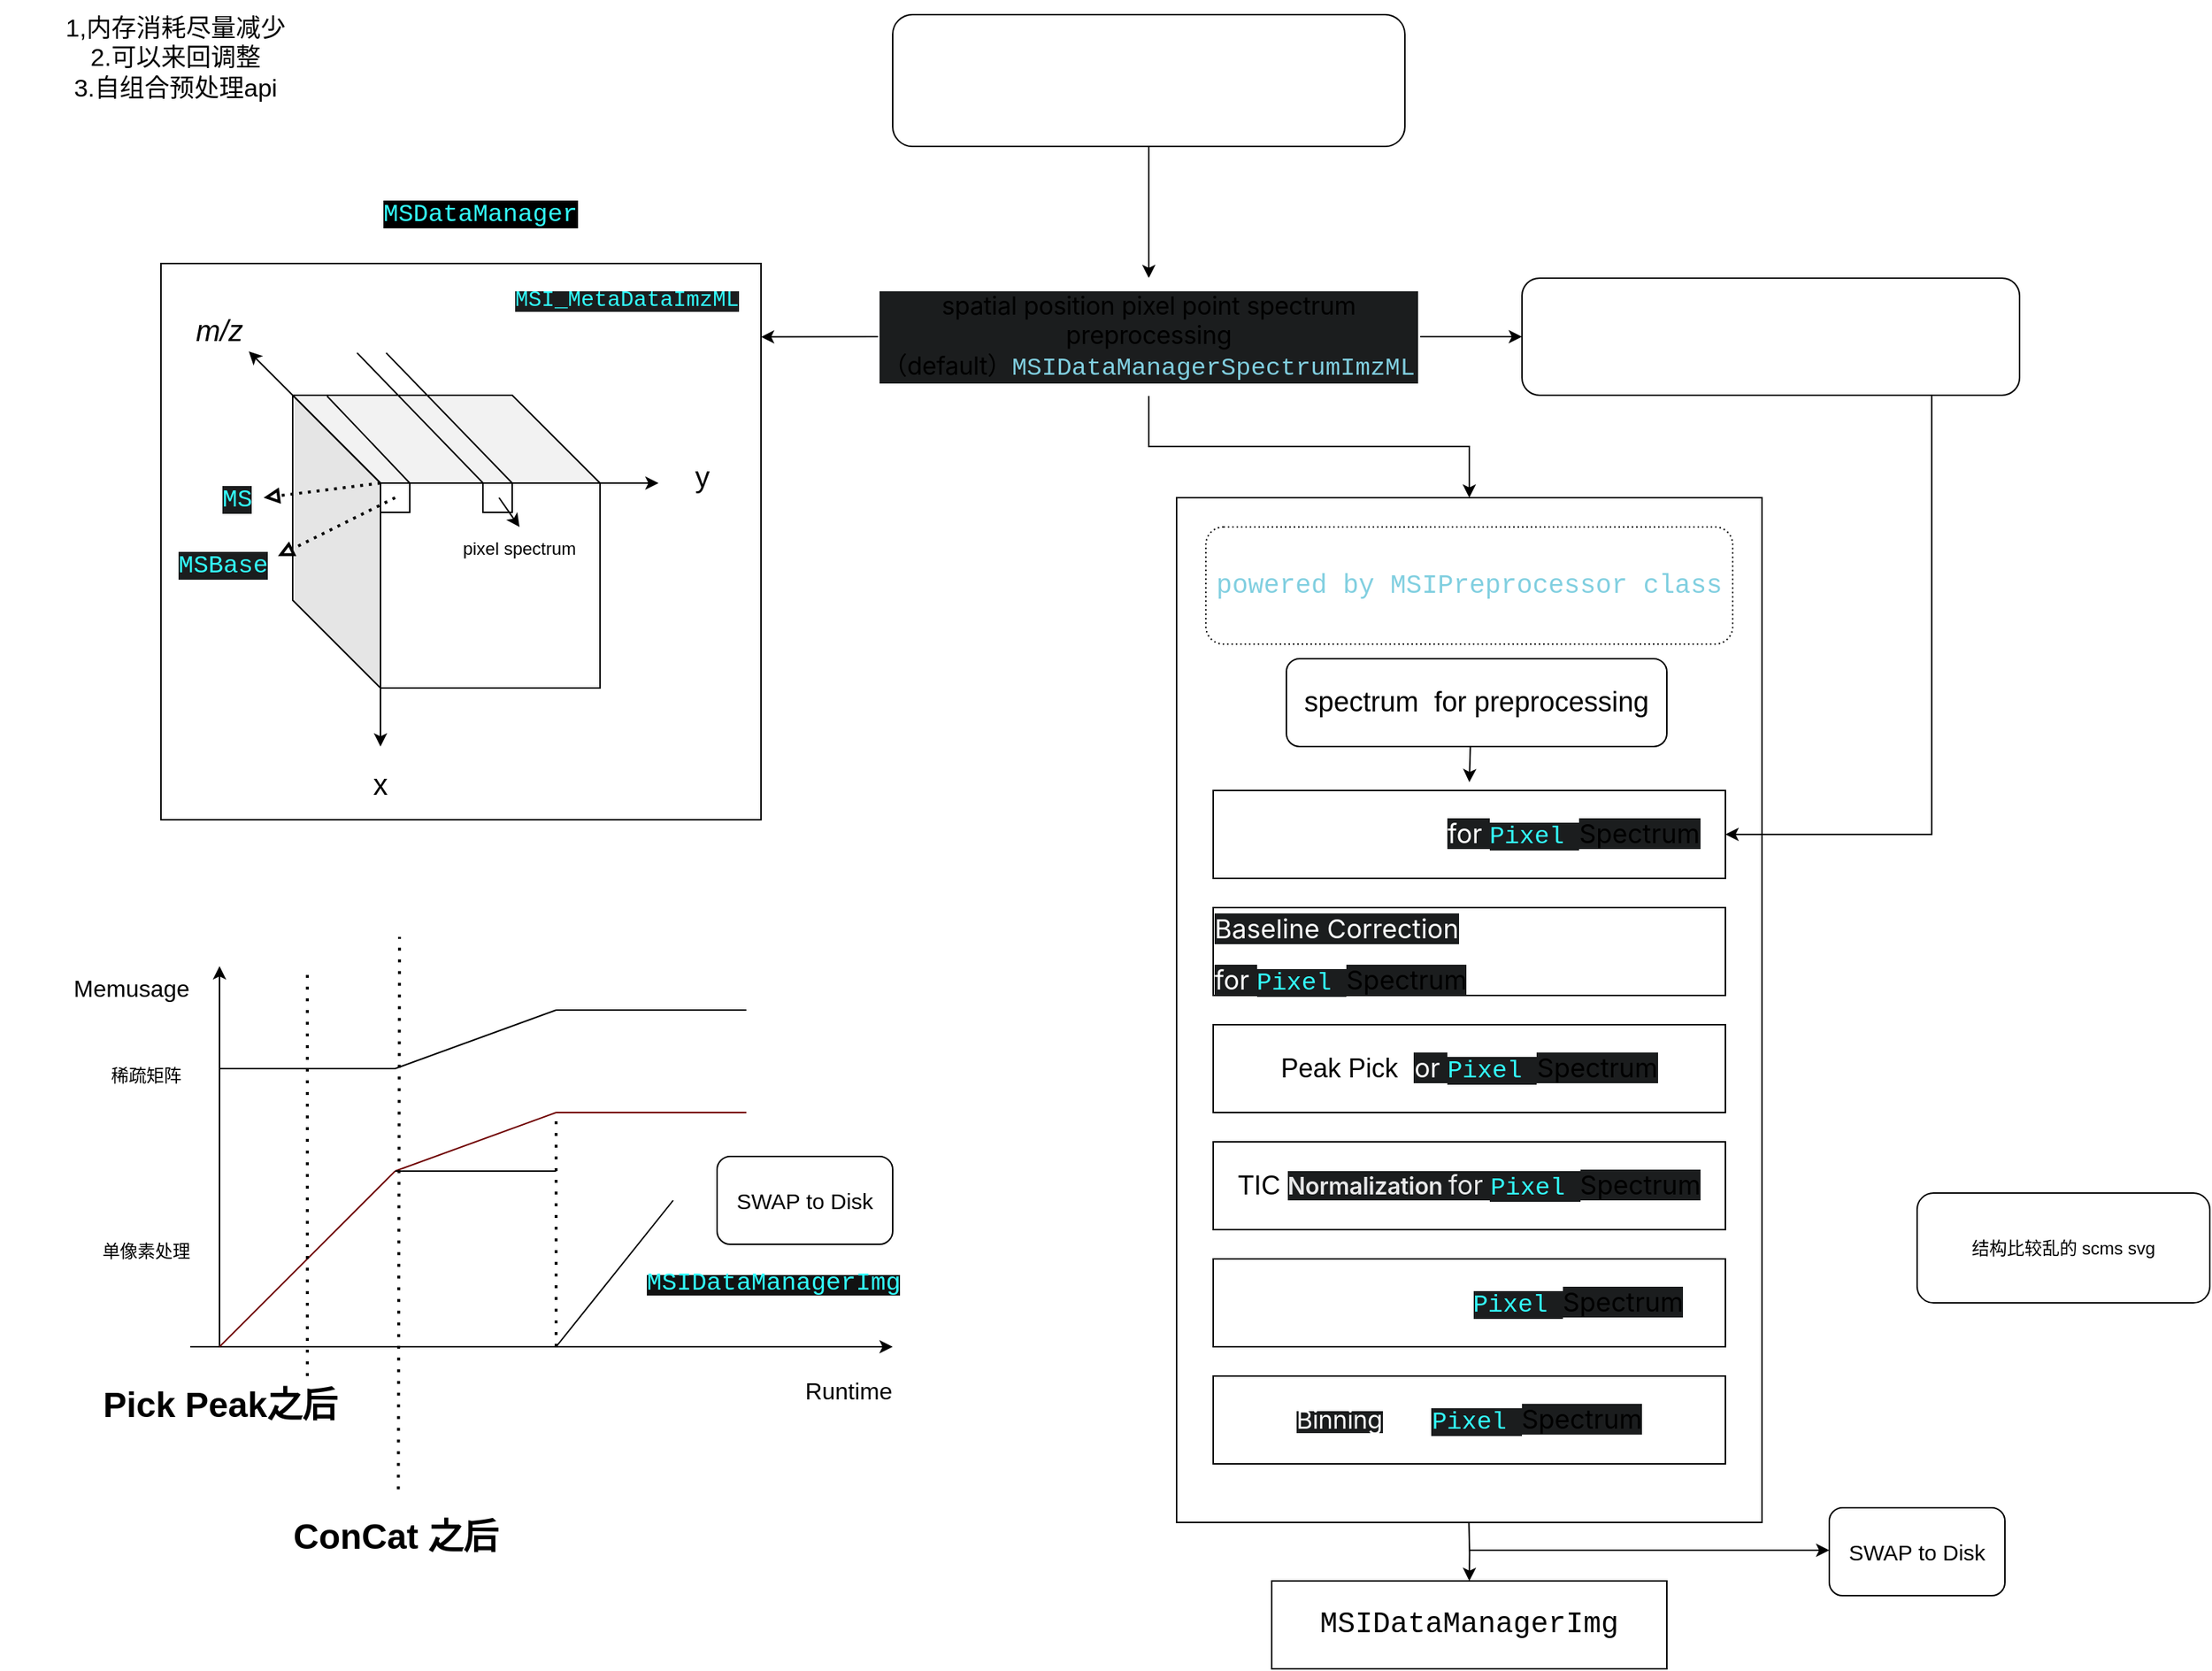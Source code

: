 <mxfile version="28.2.8">
  <diagram name="第 1 页" id="sHIrvJQtrSsZzQWtLTj0">
    <mxGraphModel dx="3879" dy="2420" grid="1" gridSize="10" guides="1" tooltips="1" connect="1" arrows="1" fold="1" page="1" pageScale="1" pageWidth="827" pageHeight="1169" math="0" shadow="0">
      <root>
        <mxCell id="0" />
        <mxCell id="1" parent="0" />
        <mxCell id="HIDx_R4YOLAw4UCby0sK-55" value="" style="rounded=0;whiteSpace=wrap;html=1;" parent="1" vertex="1">
          <mxGeometry x="-1490" y="-960" width="410" height="380" as="geometry" />
        </mxCell>
        <mxCell id="HIDx_R4YOLAw4UCby0sK-22" value="" style="rounded=0;whiteSpace=wrap;html=1;" parent="1" vertex="1">
          <mxGeometry x="-796" y="-800" width="400" height="700" as="geometry" />
        </mxCell>
        <mxCell id="HIDx_R4YOLAw4UCby0sK-14" style="edgeStyle=orthogonalEdgeStyle;rounded=0;orthogonalLoop=1;jettySize=auto;html=1;entryX=0.5;entryY=0;entryDx=0;entryDy=0;exitX=0.5;exitY=1;exitDx=0;exitDy=0;" parent="1" source="eExAzTgGcfr9S0N1mQj2-2" edge="1">
          <mxGeometry relative="1" as="geometry">
            <mxPoint x="-720" y="-1000" as="sourcePoint" />
            <mxPoint x="-815" y="-950" as="targetPoint" />
          </mxGeometry>
        </mxCell>
        <mxCell id="eExAzTgGcfr9S0N1mQj2-2" value="&lt;font style=&quot;&quot;&gt;&lt;span style=&quot;color: light-dark(rgb(255, 255, 255), rgb(255, 255, 255)); font-size: 21px;&quot;&gt;pyimzML load data as&lt;font&gt;&amp;nbsp;&lt;/font&gt;&lt;/span&gt;&lt;span style=&quot;font-family: SFMono-Regular, Menlo, Monaco, Consolas, &amp;quot;Liberation Mono&amp;quot;, &amp;quot;Courier New&amp;quot;, Courier, monospace; text-align: start; background-color: transparent;&quot;&gt;&lt;font style=&quot;font-size: 18px; color: light-dark(rgb(255, 255, 255), rgb(255, 255, 255));&quot;&gt;Parser&lt;/font&gt;&lt;/span&gt;&lt;/font&gt;" style="rounded=1;whiteSpace=wrap;html=1;" parent="1" vertex="1">
          <mxGeometry x="-990" y="-1130" width="350" height="90" as="geometry" />
        </mxCell>
        <mxCell id="HIDx_R4YOLAw4UCby0sK-37" style="edgeStyle=orthogonalEdgeStyle;rounded=0;orthogonalLoop=1;jettySize=auto;html=1;exitX=0.5;exitY=1;exitDx=0;exitDy=0;entryX=0.5;entryY=0;entryDx=0;entryDy=0;" parent="1" source="PtB1DnkLLqIJXw9j-3oQ-1" target="HIDx_R4YOLAw4UCby0sK-22" edge="1">
          <mxGeometry relative="1" as="geometry" />
        </mxCell>
        <mxCell id="HIDx_R4YOLAw4UCby0sK-40" style="edgeStyle=none;rounded=0;orthogonalLoop=1;jettySize=auto;html=1;exitX=1;exitY=0.5;exitDx=0;exitDy=0;entryX=0;entryY=0.5;entryDx=0;entryDy=0;" parent="1" source="PtB1DnkLLqIJXw9j-3oQ-1" target="PtB1DnkLLqIJXw9j-3oQ-2" edge="1">
          <mxGeometry relative="1" as="geometry" />
        </mxCell>
        <mxCell id="PtB1DnkLLqIJXw9j-3oQ-1" value="&lt;span style=&quot;&quot;&gt;&lt;span style=&quot;font-family: -apple-system, &amp;quot;system-ui&amp;quot;, &amp;quot;Segoe UI&amp;quot;, &amp;quot;PingFang SC&amp;quot;, Roboto, Ubuntu, &amp;quot;Helvetica Neue&amp;quot;, Helvetica, Arial, &amp;quot;Hiragino Sans GB&amp;quot;, &amp;quot;Microsoft YaHei UI&amp;quot;, &amp;quot;Microsoft YaHei&amp;quot;, &amp;quot;Source Han Sans CN&amp;quot;, sans-serif; letter-spacing: -0.16px; text-align: start;&quot;&gt;&lt;font style=&quot;font-size: 17px;&quot;&gt;spatial position pixel point spectrum preprocessing&lt;/font&gt;&lt;/span&gt;&lt;/span&gt;&lt;div&gt;&lt;font style=&quot;font-size: 17px;&quot;&gt;&lt;span style=&quot;&quot;&gt;&lt;span style=&quot;font-family: -apple-system, &amp;quot;system-ui&amp;quot;, &amp;quot;Segoe UI&amp;quot;, &amp;quot;PingFang SC&amp;quot;, Roboto, Ubuntu, &amp;quot;Helvetica Neue&amp;quot;, Helvetica, Arial, &amp;quot;Hiragino Sans GB&amp;quot;, &amp;quot;Microsoft YaHei UI&amp;quot;, &amp;quot;Microsoft YaHei&amp;quot;, &amp;quot;Source Han Sans CN&amp;quot;, sans-serif; letter-spacing: -0.16px; text-align: start;&quot;&gt;（default）&lt;/span&gt;&lt;/span&gt;&lt;span style=&quot;font-family: &amp;quot;JetBrains Mono&amp;quot;, Menlo, Monaco, &amp;quot;Courier New&amp;quot;, monospace; white-space: pre; background-color: light-dark(rgb(27, 29, 30), rgb(0, 0, 0));&quot;&gt;&lt;font style=&quot;color: light-dark(rgb(129, 207, 224), rgb(51, 255, 255));&quot;&gt;MSIDataManagerSpectrumImzML&lt;/font&gt;&lt;/span&gt;&lt;/font&gt;&lt;/div&gt;" style="rounded=1;whiteSpace=wrap;html=1;strokeColor=light-dark(#FFFFFF,#FFFFFF);labelBackgroundColor=light-dark(#1B1D1E,#000000);fontColor=light-dark(#000000,#FFFFFF);" parent="1" vertex="1">
          <mxGeometry x="-1000" y="-950" width="370" height="80" as="geometry" />
        </mxCell>
        <mxCell id="HIDx_R4YOLAw4UCby0sK-39" style="edgeStyle=orthogonalEdgeStyle;rounded=0;orthogonalLoop=1;jettySize=auto;html=1;exitX=0.5;exitY=1;exitDx=0;exitDy=0;entryX=1;entryY=0.5;entryDx=0;entryDy=0;" parent="1" source="PtB1DnkLLqIJXw9j-3oQ-2" target="HIDx_R4YOLAw4UCby0sK-26" edge="1">
          <mxGeometry relative="1" as="geometry">
            <mxPoint x="-280" y="-730.0" as="targetPoint" />
            <Array as="points">
              <mxPoint x="-280" y="-870" />
              <mxPoint x="-280" y="-570" />
            </Array>
          </mxGeometry>
        </mxCell>
        <mxCell id="PtB1DnkLLqIJXw9j-3oQ-2" value="&lt;span style=&quot;font-family: -apple-system, &amp;quot;system-ui&amp;quot;, &amp;quot;Segoe UI&amp;quot;, &amp;quot;PingFang SC&amp;quot;, Roboto, Ubuntu, &amp;quot;Helvetica Neue&amp;quot;, Helvetica, Arial, &amp;quot;Hiragino Sans GB&amp;quot;, &amp;quot;Microsoft YaHei UI&amp;quot;, &amp;quot;Microsoft YaHei&amp;quot;, &amp;quot;Source Han Sans CN&amp;quot;, sans-serif; letter-spacing: -0.16px; text-align: start;&quot;&gt;&lt;font style=&quot;font-size: 18px;&quot;&gt;user self-combination preprocessing API&lt;/font&gt;&lt;/span&gt;" style="rounded=1;whiteSpace=wrap;html=1;labelBackgroundColor=default;fontColor=light-dark(#FFFFFF,#FFFFFF);" parent="1" vertex="1">
          <mxGeometry x="-560" y="-950" width="340" height="80" as="geometry" />
        </mxCell>
        <mxCell id="PtB1DnkLLqIJXw9j-3oQ-3" value="&lt;div style=&quot;font-family: &amp;quot;JetBrains Mono&amp;quot;, Menlo, Monaco, &amp;quot;Courier New&amp;quot;, monospace; line-height: 22px; white-space: pre;&quot;&gt;&lt;font style=&quot;font-size: 18px; color: light-dark(rgb(129, 207, 224), rgb(255, 255, 255));&quot;&gt;powered by &lt;/font&gt;&lt;font style=&quot;font-size: 18px; color: light-dark(rgb(129, 207, 224), rgb(51, 255, 255));&quot;&gt;MSIPreprocessor&lt;/font&gt;&lt;font style=&quot;font-size: 18px; color: light-dark(rgb(129, 207, 224), rgb(255, 255, 255));&quot;&gt; class&lt;/font&gt;&lt;/div&gt;" style="rounded=1;whiteSpace=wrap;html=1;fillColor=none;dashed=1;dashPattern=1 2;" parent="1" vertex="1">
          <mxGeometry x="-776" y="-780" width="360" height="80" as="geometry" />
        </mxCell>
        <mxCell id="HIDx_R4YOLAw4UCby0sK-19" style="edgeStyle=orthogonalEdgeStyle;rounded=0;orthogonalLoop=1;jettySize=auto;html=1;exitX=0.482;exitY=1.011;exitDx=0;exitDy=0;entryX=0.5;entryY=0;entryDx=0;entryDy=0;exitPerimeter=0;" parent="1" edge="1">
          <mxGeometry relative="1" as="geometry">
            <mxPoint x="-596" y="-605.66" as="targetPoint" />
            <mxPoint x="-595.68" y="-660.0" as="sourcePoint" />
          </mxGeometry>
        </mxCell>
        <mxCell id="HIDx_R4YOLAw4UCby0sK-15" value="&lt;font style=&quot;font-size: 19px;&quot;&gt;spectrum&amp;nbsp; for preprocessing&lt;/font&gt;" style="rounded=1;whiteSpace=wrap;html=1;" parent="1" vertex="1">
          <mxGeometry x="-721" y="-690" width="260" height="60" as="geometry" />
        </mxCell>
        <mxCell id="HIDx_R4YOLAw4UCby0sK-25" value="&lt;font style=&quot;font-size: 18px;&quot;&gt;Peak Pick&amp;nbsp;&lt;/font&gt;&lt;span style=&quot;font-family: -apple-system, &amp;quot;system-ui&amp;quot;, &amp;quot;Segoe UI&amp;quot;, &amp;quot;Noto Sans&amp;quot;, Helvetica, Arial, sans-serif, &amp;quot;Apple Color Emoji&amp;quot;, &amp;quot;Segoe UI Emoji&amp;quot;; font-size: 18px; text-align: start;&quot;&gt;&lt;font style=&quot;&quot;&gt;&lt;font style=&quot;color: light-dark(rgb(255, 255, 255), rgb(255, 255, 255));&quot;&gt;f&lt;/font&gt;&lt;span style=&quot;background-color: light-dark(rgb(27, 29, 30), rgb(0, 0, 0));&quot;&gt;&lt;font style=&quot;color: light-dark(rgb(255, 255, 255), rgb(255, 255, 255));&quot;&gt;or&amp;nbsp;&lt;/font&gt;&lt;/span&gt;&lt;/font&gt;&lt;/span&gt;&lt;span style=&quot;font-family: &amp;quot;JetBrains Mono&amp;quot;, Menlo, Monaco, &amp;quot;Courier New&amp;quot;, monospace; font-size: 17px; white-space: pre; background-color: light-dark(rgb(27, 29, 30), rgb(0, 0, 0)); color: rgb(51, 255, 255);&quot;&gt;&lt;font style=&quot;color: light-dark(rgb(51, 255, 255), rgb(51, 255, 255));&quot;&gt;Pixel&lt;/font&gt;&lt;/span&gt;&lt;span style=&quot;color: rgb(51, 255, 255); font-family: &amp;quot;JetBrains Mono&amp;quot;, Menlo, Monaco, &amp;quot;Courier New&amp;quot;, monospace; font-size: 17px; white-space: pre; background-color: light-dark(rgb(27, 29, 30), rgb(0, 0, 0));&quot;&gt; &lt;/span&gt;&lt;span style=&quot;color: light-dark(rgb(0, 0, 0), rgb(51, 255, 255)); background-color: light-dark(rgb(27, 29, 30), rgb(0, 0, 0)); font-size: 18px; font-family: -apple-system, &amp;quot;system-ui&amp;quot;, &amp;quot;Segoe UI&amp;quot;, &amp;quot;Noto Sans&amp;quot;, Helvetica, Arial, sans-serif, &amp;quot;Apple Color Emoji&amp;quot;, &amp;quot;Segoe UI Emoji&amp;quot;; text-align: start;&quot;&gt;Spectrum&lt;/span&gt;" style="rounded=0;whiteSpace=wrap;html=1;" parent="1" vertex="1">
          <mxGeometry x="-771" y="-440" width="350" height="60" as="geometry" />
        </mxCell>
        <mxCell id="HIDx_R4YOLAw4UCby0sK-26" value="&lt;a style=&quot;scrollbar-color: rgb(69, 74, 77) rgb(32, 35, 36); box-sizing: border-box; background-color: rgba(24, 26, 27, 0); text-decoration-line: none; font-family: -apple-system, &amp;quot;system-ui&amp;quot;, &amp;quot;Segoe UI&amp;quot;, &amp;quot;Noto Sans&amp;quot;, Helvetica, Arial, sans-serif, &amp;quot;Apple Color Emoji&amp;quot;, &amp;quot;Segoe UI Emoji&amp;quot;; text-align: start;&quot; href=&quot;https://github.com/NeoNexusX/MassFlow/issues/6&quot; class=&quot;IssuePullRequestTitle-module__ListItemTitle_1--FWLq8&quot; data-testid=&quot;issue-pr-title-link&quot; data-hovercard-url=&quot;/NeoNexusX/MassFlow/issues/6/hovercard&quot; tabindex=&quot;-1&quot; aria-keyshortcuts=&quot;Alt+ArrowUp&quot;&gt;&lt;font style=&quot;color: light-dark(rgb(255, 255, 255), rgb(255, 255, 255)); font-size: 18px;&quot;&gt;Noise Reduction&lt;/font&gt;&lt;/a&gt;&amp;nbsp;&lt;span style=&quot;color: light-dark(rgb(255, 255, 255), rgb(255, 255, 255)); background-color: light-dark(rgb(27, 29, 30), rgb(0, 0, 0)); font-size: 18px; font-family: -apple-system, &amp;quot;system-ui&amp;quot;, &amp;quot;Segoe UI&amp;quot;, &amp;quot;Noto Sans&amp;quot;, Helvetica, Arial, sans-serif, &amp;quot;Apple Color Emoji&amp;quot;, &amp;quot;Segoe UI Emoji&amp;quot;; text-align: start;&quot;&gt;for&amp;nbsp;&lt;/span&gt;&lt;font style=&quot;&quot;&gt;&lt;span style=&quot;font-family: &amp;quot;JetBrains Mono&amp;quot;, Menlo, Monaco, &amp;quot;Courier New&amp;quot;, monospace; font-size: 17px; white-space: pre; background-color: light-dark(rgb(27, 29, 30), rgb(0, 0, 0)); color: rgb(51, 255, 255);&quot;&gt;&lt;font style=&quot;color: light-dark(rgb(51, 255, 255), rgb(51, 255, 255));&quot;&gt;Pixel&lt;/font&gt;&lt;/span&gt;&lt;span style=&quot;color: rgb(51, 255, 255); font-family: &amp;quot;JetBrains Mono&amp;quot;, Menlo, Monaco, &amp;quot;Courier New&amp;quot;, monospace; font-size: 17px; white-space: pre; background-color: light-dark(rgb(27, 29, 30), rgb(0, 0, 0));&quot;&gt; &lt;/span&gt;&lt;span style=&quot;color: light-dark(rgb(0, 0, 0), rgb(51, 255, 255)); background-color: light-dark(rgb(27, 29, 30), rgb(0, 0, 0)); font-size: 18px; font-family: -apple-system, &amp;quot;system-ui&amp;quot;, &amp;quot;Segoe UI&amp;quot;, &amp;quot;Noto Sans&amp;quot;, Helvetica, Arial, sans-serif, &amp;quot;Apple Color Emoji&amp;quot;, &amp;quot;Segoe UI Emoji&amp;quot;; text-align: start;&quot;&gt;Spectrum&lt;/span&gt;&lt;/font&gt;" style="rounded=0;whiteSpace=wrap;html=1;" parent="1" vertex="1">
          <mxGeometry x="-771" y="-600" width="350" height="60" as="geometry" />
        </mxCell>
        <mxCell id="HIDx_R4YOLAw4UCby0sK-27" value="&lt;h1 style=&quot;scrollbar-color: rgb(69, 74, 77) rgb(32, 35, 36); box-sizing: border-box; margin: 0px 8px 0px 0px; font-weight: 400; order: 1; line-height: 1.429; font-family: -apple-system, &amp;quot;system-ui&amp;quot;, &amp;quot;Segoe UI&amp;quot;, &amp;quot;Noto Sans&amp;quot;, Helvetica, Arial, sans-serif, &amp;quot;Apple Color Emoji&amp;quot;, &amp;quot;Segoe UI Emoji&amp;quot;; text-align: start;&quot; class=&quot;prc-PageHeader-Title-LKOsd Box-sc-62in7e-0 hnkMZv HeaderViewer-module__PageHeader_Title--n_x9h prc-Heading-Heading-6CmGO&quot; data-component=&quot;PH_Title&quot; data-hidden=&quot;false&quot; tabindex=&quot;-1&quot;&gt;&lt;bdi style=&quot;scrollbar-color: rgb(69, 74, 77) rgb(32, 35, 36); box-sizing: border-box; display: inline; word-break: break-word;&quot; class=&quot;Box-sc-62in7e-0 markdown-title HeaderViewer-module__VerifiedHTMLBox--_DgIv&quot; data-testid=&quot;issue-title&quot;&gt;&lt;font style=&quot;background-color: light-dark(rgb(27, 29, 30), rgb(0, 0, 0)); color: light-dark(rgb(255, 255, 255), rgb(255, 255, 255)); font-size: 18px;&quot;&gt;Baseline C&lt;/font&gt;&lt;/bdi&gt;&lt;span style=&quot;background-color: light-dark(rgb(27, 29, 30), rgb(0, 0, 0)); color: light-dark(rgb(255, 255, 255), rgb(255, 255, 255)); font-size: 18px;&quot;&gt;orrection for&amp;nbsp;&lt;/span&gt;&lt;span style=&quot;text-align: center; font-family: &amp;quot;JetBrains Mono&amp;quot;, Menlo, Monaco, &amp;quot;Courier New&amp;quot;, monospace; font-size: 17px; white-space: pre; background-color: light-dark(rgb(27, 29, 30), rgb(0, 0, 0)); color: rgb(51, 255, 255);&quot;&gt;&lt;font style=&quot;color: light-dark(rgb(51, 255, 255), rgb(51, 255, 255));&quot;&gt;Pixel&lt;/font&gt;&lt;/span&gt;&lt;span style=&quot;text-align: center; color: rgb(51, 255, 255); font-family: &amp;quot;JetBrains Mono&amp;quot;, Menlo, Monaco, &amp;quot;Courier New&amp;quot;, monospace; font-size: 17px; white-space: pre; background-color: light-dark(rgb(27, 29, 30), rgb(0, 0, 0));&quot;&gt; &lt;/span&gt;&lt;span style=&quot;color: light-dark(rgb(0, 0, 0), rgb(51, 255, 255)); background-color: light-dark(rgb(27, 29, 30), rgb(0, 0, 0)); font-size: 18px;&quot;&gt;Spectrum&lt;/span&gt;&lt;/h1&gt;" style="rounded=0;whiteSpace=wrap;html=1;" parent="1" vertex="1">
          <mxGeometry x="-771" y="-520" width="350" height="60" as="geometry" />
        </mxCell>
        <mxCell id="HIDx_R4YOLAw4UCby0sK-28" value="&lt;span style=&quot;background-color: light-dark(#ffffff, var(--ge-dark-color, #121212));&quot;&gt;&lt;font style=&quot;color: light-dark(rgb(255, 255, 255), rgb(255, 255, 255));&quot;&gt;&lt;font style=&quot;font-size: 18px;&quot;&gt;Peak Aligment&lt;font style=&quot;&quot;&gt;&amp;nbsp;&lt;/font&gt;&lt;/font&gt;&lt;font style=&quot;&quot;&gt;&lt;span style=&quot;text-align: left; font-family: -apple-system, &amp;quot;system-ui&amp;quot;, &amp;quot;Segoe UI&amp;quot;, &amp;quot;Noto Sans&amp;quot;, Helvetica, Arial, sans-serif, &amp;quot;Apple Color Emoji&amp;quot;, &amp;quot;Segoe UI Emoji&amp;quot;; font-size: 18px;&quot;&gt;for&amp;nbsp;&lt;/span&gt;&lt;/font&gt;&lt;/font&gt;&lt;/span&gt;&lt;span style=&quot;font-family: &amp;quot;JetBrains Mono&amp;quot;, Menlo, Monaco, &amp;quot;Courier New&amp;quot;, monospace; font-size: 17px; white-space: pre; background-color: light-dark(rgb(27, 29, 30), rgb(0, 0, 0)); color: rgb(51, 255, 255);&quot;&gt;&lt;font style=&quot;color: light-dark(rgb(51, 255, 255), rgb(51, 255, 255));&quot;&gt;Pixel&lt;/font&gt;&lt;/span&gt;&lt;span style=&quot;color: rgb(51, 255, 255); font-family: &amp;quot;JetBrains Mono&amp;quot;, Menlo, Monaco, &amp;quot;Courier New&amp;quot;, monospace; font-size: 17px; white-space: pre; background-color: light-dark(rgb(27, 29, 30), rgb(0, 0, 0));&quot;&gt; &lt;/span&gt;&lt;span style=&quot;color: light-dark(rgb(0, 0, 0), rgb(51, 255, 255)); background-color: light-dark(rgb(27, 29, 30), rgb(0, 0, 0)); font-size: 18px; font-family: -apple-system, &amp;quot;system-ui&amp;quot;, &amp;quot;Segoe UI&amp;quot;, &amp;quot;Noto Sans&amp;quot;, Helvetica, Arial, sans-serif, &amp;quot;Apple Color Emoji&amp;quot;, &amp;quot;Segoe UI Emoji&amp;quot;; text-align: start;&quot;&gt;Spectrum&lt;/span&gt;" style="rounded=0;whiteSpace=wrap;html=1;" parent="1" vertex="1">
          <mxGeometry x="-771" y="-280" width="350" height="60" as="geometry" />
        </mxCell>
        <mxCell id="HIDx_R4YOLAw4UCby0sK-29" value="&lt;font style=&quot;font-size: 18px;&quot;&gt;TIC&amp;nbsp;&lt;/font&gt;&lt;span style=&quot;border: 0px; font-variant-numeric: inherit; font-variant-east-asian: inherit; font-variant-alternates: inherit; font-variant-position: inherit; font-variant-emoji: inherit; font-weight: 600; font-stretch: inherit; font-size: 16px; line-height: inherit; font-family: -apple-system, &amp;quot;system-ui&amp;quot;, &amp;quot;Segoe UI&amp;quot;, &amp;quot;PingFang SC&amp;quot;, Roboto, Ubuntu, &amp;quot;Helvetica Neue&amp;quot;, Helvetica, Arial, &amp;quot;Hiragino Sans GB&amp;quot;, &amp;quot;Microsoft YaHei UI&amp;quot;, &amp;quot;Microsoft YaHei&amp;quot;, &amp;quot;Source Han Sans CN&amp;quot;, sans-serif; font-optical-sizing: inherit; font-size-adjust: inherit; font-kerning: inherit; font-feature-settings: inherit; font-variation-settings: inherit; margin: 0px; padding: 0px; vertical-align: baseline; letter-spacing: -0.16px; text-align: left; background-color: light-dark(rgb(27, 29, 30), rgb(0, 0, 0));&quot;&gt;&lt;font style=&quot;color: light-dark(rgba(255, 255, 255, 0.9), rgb(255, 255, 255));&quot;&gt;Normalization&amp;nbsp;&lt;span style=&quot;font-family: -apple-system, &amp;quot;system-ui&amp;quot;, &amp;quot;Segoe UI&amp;quot;, &amp;quot;Noto Sans&amp;quot;, Helvetica, Arial, sans-serif, &amp;quot;Apple Color Emoji&amp;quot;, &amp;quot;Segoe UI Emoji&amp;quot;; font-size: 18px; font-weight: 400; letter-spacing: normal;&quot;&gt;for&amp;nbsp;&lt;/span&gt;&lt;span style=&quot;font-weight: 400; letter-spacing: normal; text-align: center; font-family: &amp;quot;JetBrains Mono&amp;quot;, Menlo, Monaco, &amp;quot;Courier New&amp;quot;, monospace; font-size: 17px; white-space: pre; background-color: light-dark(rgb(27, 29, 30), rgb(0, 0, 0)); color: rgb(51, 255, 255);&quot;&gt;&lt;font style=&quot;color: light-dark(rgb(51, 255, 255), rgb(51, 255, 255));&quot;&gt;Pixel&lt;/font&gt;&lt;/span&gt;&lt;span style=&quot;font-weight: 400; letter-spacing: normal; text-align: center; color: rgb(51, 255, 255); font-family: &amp;quot;JetBrains Mono&amp;quot;, Menlo, Monaco, &amp;quot;Courier New&amp;quot;, monospace; font-size: 17px; white-space: pre; background-color: light-dark(rgb(27, 29, 30), rgb(0, 0, 0));&quot;&gt; &lt;/span&gt;&lt;span style=&quot;font-weight: 400; letter-spacing: normal; color: light-dark(rgb(0, 0, 0), rgb(51, 255, 255)); background-color: light-dark(rgb(27, 29, 30), rgb(0, 0, 0)); font-size: 18px; font-family: -apple-system, &amp;quot;system-ui&amp;quot;, &amp;quot;Segoe UI&amp;quot;, &amp;quot;Noto Sans&amp;quot;, Helvetica, Arial, sans-serif, &amp;quot;Apple Color Emoji&amp;quot;, &amp;quot;Segoe UI Emoji&amp;quot;;&quot;&gt;Spectrum&lt;/span&gt;​&lt;/font&gt;&lt;/span&gt;" style="rounded=0;whiteSpace=wrap;html=1;" parent="1" vertex="1">
          <mxGeometry x="-771" y="-360" width="350" height="60" as="geometry" />
        </mxCell>
        <mxCell id="HIDx_R4YOLAw4UCby0sK-32" value="&lt;span style=&quot;color: rgba(255, 255, 255, 0.9); font-family: -apple-system, &amp;quot;system-ui&amp;quot;, &amp;quot;Segoe UI&amp;quot;, &amp;quot;PingFang SC&amp;quot;, Roboto, Ubuntu, &amp;quot;Helvetica Neue&amp;quot;, Helvetica, Arial, &amp;quot;Hiragino Sans GB&amp;quot;, &amp;quot;Microsoft YaHei UI&amp;quot;, &amp;quot;Microsoft YaHei&amp;quot;, &amp;quot;Source Han Sans CN&amp;quot;, sans-serif; font-size: 16px; letter-spacing: -0.16px; text-align: start; background-color: rgb(29, 29, 29); float: none; display: inline !important;&quot;&gt;​&lt;/span&gt;&lt;span style=&quot;border: 0px; font-variant-numeric: inherit; font-variant-east-asian: inherit; font-variant-alternates: inherit; font-variant-position: inherit; font-variant-emoji: inherit; font-weight: 600; font-stretch: inherit; font-size: 16px; line-height: inherit; font-family: -apple-system, &amp;quot;system-ui&amp;quot;, &amp;quot;Segoe UI&amp;quot;, &amp;quot;PingFang SC&amp;quot;, Roboto, Ubuntu, &amp;quot;Helvetica Neue&amp;quot;, Helvetica, Arial, &amp;quot;Hiragino Sans GB&amp;quot;, &amp;quot;Microsoft YaHei UI&amp;quot;, &amp;quot;Microsoft YaHei&amp;quot;, &amp;quot;Source Han Sans CN&amp;quot;, sans-serif; font-optical-sizing: inherit; font-size-adjust: inherit; font-kerning: inherit; font-feature-settings: inherit; font-variation-settings: inherit; margin: 0px; padding: 0px; vertical-align: baseline; color: rgba(255, 255, 255, 0.9); letter-spacing: -0.16px; text-align: start; background-color: rgb(29, 29, 29);&quot;&gt;​&lt;/span&gt;&lt;font style=&quot;&quot;&gt;&lt;span style=&quot;border: 0px; font-variant-numeric: inherit; font-variant-east-asian: inherit; font-variant-alternates: inherit; font-variant-position: inherit; font-variant-emoji: inherit; font-stretch: inherit; line-height: inherit; font-family: -apple-system, &amp;quot;system-ui&amp;quot;, &amp;quot;Segoe UI&amp;quot;, &amp;quot;PingFang SC&amp;quot;, Roboto, Ubuntu, &amp;quot;Helvetica Neue&amp;quot;, Helvetica, Arial, &amp;quot;Hiragino Sans GB&amp;quot;, &amp;quot;Microsoft YaHei UI&amp;quot;, &amp;quot;Microsoft YaHei&amp;quot;, &amp;quot;Source Han Sans CN&amp;quot;, sans-serif; font-optical-sizing: inherit; font-size-adjust: inherit; font-kerning: inherit; font-feature-settings: inherit; font-variation-settings: inherit; margin: 0px; padding: 0px; vertical-align: baseline; letter-spacing: -0.16px; text-align: start; background-color: light-dark(rgb(27, 29, 30), rgb(0, 0, 0));&quot;&gt;&lt;font style=&quot;font-size: 17px; color: light-dark(rgb(255, 255, 255), rgb(255, 255, 255));&quot;&gt;Binning&lt;/font&gt;&lt;/span&gt;&lt;span style=&quot;background-color: rgb(29, 29, 29); color: rgba(255, 255, 255, 0.9); border: 0px; font-variant-numeric: inherit; font-variant-east-asian: inherit; font-variant-alternates: inherit; font-variant-position: inherit; font-variant-emoji: inherit; font-weight: 600; font-stretch: inherit; font-size: 16px; line-height: inherit; font-family: -apple-system, &amp;quot;system-ui&amp;quot;, &amp;quot;Segoe UI&amp;quot;, &amp;quot;PingFang SC&amp;quot;, Roboto, Ubuntu, &amp;quot;Helvetica Neue&amp;quot;, Helvetica, Arial, &amp;quot;Hiragino Sans GB&amp;quot;, &amp;quot;Microsoft YaHei UI&amp;quot;, &amp;quot;Microsoft YaHei&amp;quot;, &amp;quot;Source Han Sans CN&amp;quot;, sans-serif; font-optical-sizing: inherit; font-size-adjust: inherit; font-kerning: inherit; font-feature-settings: inherit; font-variation-settings: inherit; margin: 0px; padding: 0px; vertical-align: baseline; letter-spacing: -0.16px; text-align: start;&quot;&gt;​&lt;/span&gt;&lt;span style=&quot;background-color: rgb(29, 29, 29); color: rgba(255, 255, 255, 0.9); font-family: -apple-system, &amp;quot;system-ui&amp;quot;, &amp;quot;Segoe UI&amp;quot;, &amp;quot;PingFang SC&amp;quot;, Roboto, Ubuntu, &amp;quot;Helvetica Neue&amp;quot;, Helvetica, Arial, &amp;quot;Hiragino Sans GB&amp;quot;, &amp;quot;Microsoft YaHei UI&amp;quot;, &amp;quot;Microsoft YaHei&amp;quot;, &amp;quot;Source Han Sans CN&amp;quot;, sans-serif; font-size: 16px; letter-spacing: -0.16px; text-align: start; float: none; display: inline !important;&quot;&gt;​&lt;/span&gt;&lt;/font&gt;&lt;span style=&quot;background-color: light-dark(#ffffff, var(--ge-dark-color, #121212));&quot;&gt;&lt;font style=&quot;color: light-dark(rgb(255, 255, 255), rgb(255, 255, 255));&quot;&gt;&lt;font style=&quot;font-size: 18px;&quot;&gt;&lt;font style=&quot;&quot;&gt;&amp;nbsp;&lt;/font&gt;&lt;/font&gt;&lt;font style=&quot;&quot;&gt;&lt;span style=&quot;text-align: left; font-family: -apple-system, &amp;quot;system-ui&amp;quot;, &amp;quot;Segoe UI&amp;quot;, &amp;quot;Noto Sans&amp;quot;, Helvetica, Arial, sans-serif, &amp;quot;Apple Color Emoji&amp;quot;, &amp;quot;Segoe UI Emoji&amp;quot;; font-size: 18px;&quot;&gt;for&amp;nbsp;&lt;/span&gt;&lt;/font&gt;&lt;/font&gt;&lt;/span&gt;&lt;span style=&quot;font-family: &amp;quot;JetBrains Mono&amp;quot;, Menlo, Monaco, &amp;quot;Courier New&amp;quot;, monospace; font-size: 17px; white-space: pre; background-color: light-dark(rgb(27, 29, 30), rgb(0, 0, 0)); color: rgb(51, 255, 255);&quot;&gt;&lt;font style=&quot;color: light-dark(rgb(51, 255, 255), rgb(51, 255, 255));&quot;&gt;Pixel&lt;/font&gt;&lt;/span&gt;&lt;span style=&quot;color: rgb(51, 255, 255); font-family: &amp;quot;JetBrains Mono&amp;quot;, Menlo, Monaco, &amp;quot;Courier New&amp;quot;, monospace; font-size: 17px; white-space: pre; background-color: light-dark(rgb(27, 29, 30), rgb(0, 0, 0));&quot;&gt; &lt;/span&gt;&lt;span style=&quot;color: light-dark(rgb(0, 0, 0), rgb(51, 255, 255)); background-color: light-dark(rgb(27, 29, 30), rgb(0, 0, 0)); font-size: 18px; font-family: -apple-system, &amp;quot;system-ui&amp;quot;, &amp;quot;Segoe UI&amp;quot;, &amp;quot;Noto Sans&amp;quot;, Helvetica, Arial, sans-serif, &amp;quot;Apple Color Emoji&amp;quot;, &amp;quot;Segoe UI Emoji&amp;quot;; text-align: start;&quot;&gt;Spectrum&lt;/span&gt;" style="rounded=0;whiteSpace=wrap;html=1;" parent="1" vertex="1">
          <mxGeometry x="-771" y="-200" width="350" height="60" as="geometry" />
        </mxCell>
        <mxCell id="HIDx_R4YOLAw4UCby0sK-34" style="edgeStyle=orthogonalEdgeStyle;rounded=0;orthogonalLoop=1;jettySize=auto;html=1;" parent="1" edge="1">
          <mxGeometry relative="1" as="geometry">
            <mxPoint x="-596.28" y="-100" as="sourcePoint" />
            <mxPoint x="-596" y="-60" as="targetPoint" />
          </mxGeometry>
        </mxCell>
        <mxCell id="HIDx_R4YOLAw4UCby0sK-35" value="&lt;div style=&quot;font-family: &amp;quot;JetBrains Mono&amp;quot;, Menlo, Monaco, &amp;quot;Courier New&amp;quot;, monospace; font-weight: normal; line-height: 22px; white-space: pre;&quot;&gt;&lt;div style=&quot;&quot;&gt;&lt;span style=&quot;font-size: 20px;&quot;&gt;MSIDataManagerImg&lt;/span&gt;&lt;/div&gt;&lt;/div&gt;" style="text;whiteSpace=wrap;html=1;fillColor=default;align=center;fontColor=light-dark(#000000,#33FFFF);labelBackgroundColor=default;strokeColor=default;verticalAlign=middle;" parent="1" vertex="1">
          <mxGeometry x="-731" y="-60" width="270" height="60" as="geometry" />
        </mxCell>
        <mxCell id="HIDx_R4YOLAw4UCby0sK-41" value="" style="shape=cube;whiteSpace=wrap;html=1;boundedLbl=1;backgroundOutline=1;darkOpacity=0.05;darkOpacity2=0.1;size=60;" parent="1" vertex="1">
          <mxGeometry x="-1400" y="-870" width="210" height="200" as="geometry" />
        </mxCell>
        <mxCell id="HIDx_R4YOLAw4UCby0sK-42" value="" style="endArrow=classic;html=1;rounded=0;strokeColor=light-dark(#000000,#33FFFF);" parent="1" edge="1">
          <mxGeometry width="50" height="50" relative="1" as="geometry">
            <mxPoint x="-1340" y="-810" as="sourcePoint" />
            <mxPoint x="-1150" y="-810" as="targetPoint" />
          </mxGeometry>
        </mxCell>
        <mxCell id="HIDx_R4YOLAw4UCby0sK-43" value="" style="endArrow=classic;html=1;rounded=0;strokeColor=light-dark(#000000,#33FFFF);" parent="1" edge="1">
          <mxGeometry width="50" height="50" relative="1" as="geometry">
            <mxPoint x="-1340" y="-810" as="sourcePoint" />
            <mxPoint x="-1340" y="-630" as="targetPoint" />
          </mxGeometry>
        </mxCell>
        <mxCell id="HIDx_R4YOLAw4UCby0sK-44" value="" style="endArrow=classic;html=1;rounded=0;strokeColor=light-dark(#000000,#33FFFF);" parent="1" edge="1">
          <mxGeometry width="50" height="50" relative="1" as="geometry">
            <mxPoint x="-1340" y="-810" as="sourcePoint" />
            <mxPoint x="-1430" y="-900" as="targetPoint" />
          </mxGeometry>
        </mxCell>
        <mxCell id="HIDx_R4YOLAw4UCby0sK-45" value="&lt;font style=&quot;font-size: 20px;&quot;&gt;x&lt;/font&gt;" style="text;html=1;whiteSpace=wrap;strokeColor=none;fillColor=none;align=center;verticalAlign=middle;rounded=0;" parent="1" vertex="1">
          <mxGeometry x="-1370" y="-620" width="60" height="30" as="geometry" />
        </mxCell>
        <mxCell id="HIDx_R4YOLAw4UCby0sK-46" value="&lt;font style=&quot;font-size: 20px;&quot;&gt;y&lt;/font&gt;" style="text;html=1;whiteSpace=wrap;strokeColor=none;fillColor=none;align=center;verticalAlign=middle;rounded=0;" parent="1" vertex="1">
          <mxGeometry x="-1150" y="-830" width="60" height="30" as="geometry" />
        </mxCell>
        <mxCell id="HIDx_R4YOLAw4UCby0sK-47" value="&lt;font style=&quot;font-size: 20px;&quot;&gt;&lt;i&gt;m/z&lt;/i&gt;&lt;/font&gt;" style="text;html=1;whiteSpace=wrap;strokeColor=none;fillColor=none;align=center;verticalAlign=middle;rounded=0;" parent="1" vertex="1">
          <mxGeometry x="-1480" y="-930" width="60" height="30" as="geometry" />
        </mxCell>
        <mxCell id="HIDx_R4YOLAw4UCby0sK-48" value="&lt;span style=&quot;font-family: &amp;quot;JetBrains Mono&amp;quot;, Menlo, Monaco, &amp;quot;Courier New&amp;quot;, monospace; font-size: 17px; font-style: normal; font-variant-ligatures: normal; font-variant-caps: normal; font-weight: 400; letter-spacing: normal; orphans: 2; text-align: center; text-indent: 0px; text-transform: none; widows: 2; word-spacing: 0px; -webkit-text-stroke-width: 0px; white-space: pre; text-decoration-thickness: initial; text-decoration-style: initial; text-decoration-color: initial; float: none; background-color: light-dark(rgb(27, 29, 30), rgb(0, 0, 0)); display: inline !important;&quot;&gt;&lt;font style=&quot;color: light-dark(rgb(51, 255, 255), rgb(51, 255, 255));&quot;&gt;MSBase&lt;/font&gt;&lt;/span&gt;" style="text;whiteSpace=wrap;html=1;" parent="1" vertex="1">
          <mxGeometry x="-1480" y="-770" width="60" height="40" as="geometry" />
        </mxCell>
        <mxCell id="HIDx_R4YOLAw4UCby0sK-50" value="&lt;span style=&quot;font-family: &amp;quot;JetBrains Mono&amp;quot;, Menlo, Monaco, &amp;quot;Courier New&amp;quot;, monospace; font-style: normal; font-variant-ligatures: normal; font-variant-caps: normal; font-weight: 400; letter-spacing: normal; orphans: 2; text-align: center; text-indent: 0px; text-transform: none; widows: 2; word-spacing: 0px; -webkit-text-stroke-width: 0px; white-space: pre; text-decoration-thickness: initial; text-decoration-style: initial; text-decoration-color: initial; float: none; background-color: light-dark(rgb(27, 29, 30), rgb(0, 0, 0)); display: inline !important;&quot;&gt;&lt;font style=&quot;color: light-dark(rgb(51, 255, 255), rgb(51, 255, 255)); font-size: 15px;&quot;&gt;MSI_MetaDataImzML&lt;/font&gt;&lt;/span&gt;" style="text;whiteSpace=wrap;html=1;" parent="1" vertex="1">
          <mxGeometry x="-1250" y="-950" width="160" height="30" as="geometry" />
        </mxCell>
        <mxCell id="HIDx_R4YOLAw4UCby0sK-51" value="" style="rounded=0;whiteSpace=wrap;html=1;" parent="1" vertex="1">
          <mxGeometry x="-1340" y="-810" width="20" height="20" as="geometry" />
        </mxCell>
        <mxCell id="HIDx_R4YOLAw4UCby0sK-56" value="" style="endArrow=classic;html=1;rounded=0;exitX=0;exitY=0.5;exitDx=0;exitDy=0;entryX=1;entryY=0.132;entryDx=0;entryDy=0;entryPerimeter=0;" parent="1" source="PtB1DnkLLqIJXw9j-3oQ-1" target="HIDx_R4YOLAw4UCby0sK-55" edge="1">
          <mxGeometry width="50" height="50" relative="1" as="geometry">
            <mxPoint x="-1030" y="-750" as="sourcePoint" />
            <mxPoint x="-980" y="-800" as="targetPoint" />
          </mxGeometry>
        </mxCell>
        <mxCell id="HIDx_R4YOLAw4UCby0sK-59" value="" style="endArrow=none;html=1;rounded=0;exitX=1;exitY=0;exitDx=0;exitDy=0;entryX=0.112;entryY=0.003;entryDx=0;entryDy=0;entryPerimeter=0;" parent="1" source="HIDx_R4YOLAw4UCby0sK-51" target="HIDx_R4YOLAw4UCby0sK-41" edge="1">
          <mxGeometry width="50" height="50" relative="1" as="geometry">
            <mxPoint x="-1130" y="-920" as="sourcePoint" />
            <mxPoint x="-1390" y="-1070" as="targetPoint" />
          </mxGeometry>
        </mxCell>
        <mxCell id="HIDx_R4YOLAw4UCby0sK-60" value="" style="endArrow=none;html=1;rounded=0;exitX=1;exitY=0;exitDx=0;exitDy=0;entryX=0.268;entryY=0.158;entryDx=0;entryDy=0;entryPerimeter=0;" parent="1" edge="1">
          <mxGeometry width="50" height="50" relative="1" as="geometry">
            <mxPoint x="-1250" y="-810" as="sourcePoint" />
            <mxPoint x="-1336.12" y="-898.96" as="targetPoint" />
          </mxGeometry>
        </mxCell>
        <mxCell id="HIDx_R4YOLAw4UCby0sK-61" value="" style="rounded=0;whiteSpace=wrap;html=1;" parent="1" vertex="1">
          <mxGeometry x="-1340" y="-810" width="20" height="20" as="geometry" />
        </mxCell>
        <mxCell id="HIDx_R4YOLAw4UCby0sK-62" value="" style="rounded=0;whiteSpace=wrap;html=1;" parent="1" vertex="1">
          <mxGeometry x="-1270" y="-810" width="20" height="20" as="geometry" />
        </mxCell>
        <mxCell id="HIDx_R4YOLAw4UCby0sK-63" value="pixel spectrum" style="text;html=1;whiteSpace=wrap;strokeColor=none;fillColor=none;align=center;verticalAlign=middle;rounded=0;" parent="1" vertex="1">
          <mxGeometry x="-1290" y="-780" width="90" height="30" as="geometry" />
        </mxCell>
        <mxCell id="HIDx_R4YOLAw4UCby0sK-64" value="" style="endArrow=classic;html=1;rounded=0;exitX=0.5;exitY=0.5;exitDx=0;exitDy=0;entryX=0.5;entryY=0;entryDx=0;entryDy=0;exitPerimeter=0;" parent="1" target="HIDx_R4YOLAw4UCby0sK-63" edge="1">
          <mxGeometry width="50" height="50" relative="1" as="geometry">
            <mxPoint x="-1259" y="-800" as="sourcePoint" />
            <mxPoint x="-1221.5" y="-780" as="targetPoint" />
          </mxGeometry>
        </mxCell>
        <mxCell id="HIDx_R4YOLAw4UCby0sK-66" value="&lt;span style=&quot;font-family: &amp;quot;JetBrains Mono&amp;quot;, Menlo, Monaco, &amp;quot;Courier New&amp;quot;, monospace; font-size: 17px; font-style: normal; font-variant-ligatures: normal; font-variant-caps: normal; font-weight: 400; letter-spacing: normal; orphans: 2; text-align: center; text-indent: 0px; text-transform: none; widows: 2; word-spacing: 0px; -webkit-text-stroke-width: 0px; white-space: pre; text-decoration-thickness: initial; text-decoration-style: initial; text-decoration-color: initial; float: none; background-color: light-dark(rgb(0, 0, 0), rgb(0, 0, 0)); display: inline !important;&quot;&gt;&lt;font style=&quot;color: light-dark(rgb(51, 255, 255), rgb(51, 255, 255));&quot;&gt;MSDataManager&lt;/font&gt;&lt;/span&gt;" style="text;whiteSpace=wrap;html=1;" parent="1" vertex="1">
          <mxGeometry x="-1340" y="-1010" width="140" height="30" as="geometry" />
        </mxCell>
        <mxCell id="HIDx_R4YOLAw4UCby0sK-54" value="" style="endArrow=block;html=1;rounded=0;exitX=0.5;exitY=0.5;exitDx=0;exitDy=0;strokeWidth=2;endWidth=12.381;endFill=0;dashed=1;dashPattern=1 2;exitPerimeter=0;sourcePerimeterSpacing=10;targetPerimeterSpacing=6;entryX=0.195;entryY=0.526;entryDx=0;entryDy=0;entryPerimeter=0;" parent="1" source="HIDx_R4YOLAw4UCby0sK-61" edge="1" target="HIDx_R4YOLAw4UCby0sK-55">
          <mxGeometry width="50" height="50" relative="1" as="geometry">
            <mxPoint x="-550" y="-570" as="sourcePoint" />
            <mxPoint x="-1250" y="-900" as="targetPoint" />
          </mxGeometry>
        </mxCell>
        <mxCell id="eqOSFMnlKWxvOsvibNG3-1" value="&lt;span style=&quot;font-family: &amp;quot;JetBrains Mono&amp;quot;, Menlo, Monaco, &amp;quot;Courier New&amp;quot;, monospace; font-size: 17px; font-style: normal; font-variant-ligatures: normal; font-variant-caps: normal; font-weight: 400; letter-spacing: normal; orphans: 2; text-align: center; text-indent: 0px; text-transform: none; widows: 2; word-spacing: 0px; -webkit-text-stroke-width: 0px; white-space: pre; text-decoration-thickness: initial; text-decoration-style: initial; text-decoration-color: initial; float: none; background-color: light-dark(rgb(27, 29, 30), rgb(0, 0, 0)); display: inline !important;&quot;&gt;&lt;font style=&quot;color: light-dark(rgb(51, 255, 255), rgb(51, 255, 255));&quot;&gt;MS&lt;/font&gt;&lt;/span&gt;" style="text;whiteSpace=wrap;html=1;" vertex="1" parent="1">
          <mxGeometry x="-1450" y="-815" width="30" height="30" as="geometry" />
        </mxCell>
        <mxCell id="eqOSFMnlKWxvOsvibNG3-3" value="" style="endArrow=block;html=1;rounded=0;exitX=0.5;exitY=0.5;exitDx=0;exitDy=0;strokeWidth=2;endWidth=12.381;endFill=0;dashed=1;dashPattern=1 2;exitPerimeter=0;sourcePerimeterSpacing=10;targetPerimeterSpacing=6;entryX=0.171;entryY=0.421;entryDx=0;entryDy=0;entryPerimeter=0;strokeColor=light-dark(#000000,#66FFFF);" edge="1" parent="1" target="HIDx_R4YOLAw4UCby0sK-55">
          <mxGeometry width="50" height="50" relative="1" as="geometry">
            <mxPoint x="-1340" y="-810" as="sourcePoint" />
            <mxPoint x="-1300" y="-835" as="targetPoint" />
          </mxGeometry>
        </mxCell>
        <mxCell id="eqOSFMnlKWxvOsvibNG3-5" value="" style="endArrow=none;html=1;rounded=0;exitX=1;exitY=0;exitDx=0;exitDy=0;entryX=0.268;entryY=0.158;entryDx=0;entryDy=0;entryPerimeter=0;" edge="1" parent="1">
          <mxGeometry width="50" height="50" relative="1" as="geometry">
            <mxPoint x="-1269.88" y="-810" as="sourcePoint" />
            <mxPoint x="-1356" y="-898.96" as="targetPoint" />
          </mxGeometry>
        </mxCell>
        <mxCell id="eqOSFMnlKWxvOsvibNG3-6" value="" style="endArrow=classic;html=1;rounded=0;" edge="1" parent="1">
          <mxGeometry width="50" height="50" relative="1" as="geometry">
            <mxPoint x="-596" y="-81" as="sourcePoint" />
            <mxPoint x="-350" y="-81" as="targetPoint" />
          </mxGeometry>
        </mxCell>
        <mxCell id="eqOSFMnlKWxvOsvibNG3-7" value="&lt;font style=&quot;font-size: 15px;&quot;&gt;SWAP to Disk&lt;/font&gt;" style="rounded=1;whiteSpace=wrap;html=1;" vertex="1" parent="1">
          <mxGeometry x="-350" y="-110" width="120" height="60" as="geometry" />
        </mxCell>
        <mxCell id="eqOSFMnlKWxvOsvibNG3-15" value="" style="edgeStyle=none;orthogonalLoop=1;jettySize=auto;html=1;rounded=0;" edge="1" parent="1">
          <mxGeometry width="100" relative="1" as="geometry">
            <mxPoint x="-1450" y="-220" as="sourcePoint" />
            <mxPoint x="-1450" y="-480" as="targetPoint" />
            <Array as="points" />
          </mxGeometry>
        </mxCell>
        <mxCell id="eqOSFMnlKWxvOsvibNG3-16" value="" style="edgeStyle=none;orthogonalLoop=1;jettySize=auto;html=1;rounded=0;" edge="1" parent="1">
          <mxGeometry width="100" relative="1" as="geometry">
            <mxPoint x="-1470" y="-220" as="sourcePoint" />
            <mxPoint x="-990" y="-220" as="targetPoint" />
            <Array as="points" />
          </mxGeometry>
        </mxCell>
        <mxCell id="eqOSFMnlKWxvOsvibNG3-17" value="" style="endArrow=none;html=1;rounded=0;fillColor=#a20025;strokeColor=light-dark(#6F0000,#CC0000);" edge="1" parent="1">
          <mxGeometry width="50" height="50" relative="1" as="geometry">
            <mxPoint x="-1450" y="-220" as="sourcePoint" />
            <mxPoint x="-1330" y="-340" as="targetPoint" />
          </mxGeometry>
        </mxCell>
        <mxCell id="eqOSFMnlKWxvOsvibNG3-18" value="" style="endArrow=none;html=1;rounded=0;strokeColor=light-dark(#000000,#33FFFF);" edge="1" parent="1">
          <mxGeometry width="50" height="50" relative="1" as="geometry">
            <mxPoint x="-1450" y="-410" as="sourcePoint" />
            <mxPoint x="-1330" y="-410" as="targetPoint" />
          </mxGeometry>
        </mxCell>
        <mxCell id="eqOSFMnlKWxvOsvibNG3-19" value="" style="endArrow=none;html=1;rounded=0;fillColor=#a20025;strokeColor=light-dark(#6F0000,#CC0000);" edge="1" parent="1">
          <mxGeometry width="50" height="50" relative="1" as="geometry">
            <mxPoint x="-1330" y="-340" as="sourcePoint" />
            <mxPoint x="-1220" y="-380" as="targetPoint" />
          </mxGeometry>
        </mxCell>
        <mxCell id="eqOSFMnlKWxvOsvibNG3-20" value="" style="endArrow=none;html=1;rounded=0;strokeColor=light-dark(#000000,#33FFFF);" edge="1" parent="1">
          <mxGeometry width="50" height="50" relative="1" as="geometry">
            <mxPoint x="-1330" y="-410" as="sourcePoint" />
            <mxPoint x="-1220" y="-450" as="targetPoint" />
          </mxGeometry>
        </mxCell>
        <mxCell id="eqOSFMnlKWxvOsvibNG3-21" value="&lt;font style=&quot;font-size: 16px;&quot;&gt;Memusage&lt;/font&gt;" style="text;html=1;whiteSpace=wrap;strokeColor=none;fillColor=none;align=center;verticalAlign=middle;rounded=0;" vertex="1" parent="1">
          <mxGeometry x="-1560" y="-480" width="100" height="30" as="geometry" />
        </mxCell>
        <mxCell id="eqOSFMnlKWxvOsvibNG3-22" value="&lt;font style=&quot;font-size: 16px;&quot;&gt;Runtime&lt;/font&gt;" style="text;html=1;whiteSpace=wrap;strokeColor=none;fillColor=none;align=center;verticalAlign=middle;rounded=0;" vertex="1" parent="1">
          <mxGeometry x="-1070" y="-205" width="100" height="30" as="geometry" />
        </mxCell>
        <mxCell id="eqOSFMnlKWxvOsvibNG3-23" value="稀疏矩阵" style="text;html=1;whiteSpace=wrap;strokeColor=none;fillColor=none;align=center;verticalAlign=middle;rounded=0;" vertex="1" parent="1">
          <mxGeometry x="-1530" y="-420" width="60" height="30" as="geometry" />
        </mxCell>
        <mxCell id="eqOSFMnlKWxvOsvibNG3-24" value="单像素处理" style="text;html=1;whiteSpace=wrap;strokeColor=none;fillColor=none;align=center;verticalAlign=middle;rounded=0;" vertex="1" parent="1">
          <mxGeometry x="-1535" y="-300" width="70" height="30" as="geometry" />
        </mxCell>
        <mxCell id="eqOSFMnlKWxvOsvibNG3-25" value="" style="endArrow=none;dashed=1;html=1;dashPattern=1 3;strokeWidth=2;rounded=0;exitX=0.5;exitY=0;exitDx=0;exitDy=0;" edge="1" parent="1">
          <mxGeometry width="50" height="50" relative="1" as="geometry">
            <mxPoint x="-1390" y="-200" as="sourcePoint" />
            <mxPoint x="-1390" y="-480" as="targetPoint" />
          </mxGeometry>
        </mxCell>
        <mxCell id="eqOSFMnlKWxvOsvibNG3-26" value="Pick Peak之后" style="text;strokeColor=none;fillColor=none;html=1;fontSize=24;fontStyle=1;verticalAlign=middle;align=center;" vertex="1" parent="1">
          <mxGeometry x="-1550" y="-200" width="200" height="40" as="geometry" />
        </mxCell>
        <mxCell id="eqOSFMnlKWxvOsvibNG3-27" value="" style="endArrow=none;html=1;rounded=0;fillColor=#a20025;strokeColor=light-dark(#6F0000,#CC0000);" edge="1" parent="1">
          <mxGeometry width="50" height="50" relative="1" as="geometry">
            <mxPoint x="-1220" y="-380" as="sourcePoint" />
            <mxPoint x="-1090" y="-380" as="targetPoint" />
          </mxGeometry>
        </mxCell>
        <mxCell id="eqOSFMnlKWxvOsvibNG3-28" value="" style="endArrow=none;html=1;rounded=0;strokeColor=light-dark(#000000,#33FFFF);" edge="1" parent="1">
          <mxGeometry width="50" height="50" relative="1" as="geometry">
            <mxPoint x="-1220" y="-450" as="sourcePoint" />
            <mxPoint x="-1090" y="-450" as="targetPoint" />
          </mxGeometry>
        </mxCell>
        <mxCell id="eqOSFMnlKWxvOsvibNG3-29" value="ConCat 之后" style="text;strokeColor=none;fillColor=none;html=1;fontSize=24;fontStyle=1;verticalAlign=middle;align=center;" vertex="1" parent="1">
          <mxGeometry x="-1430" y="-110" width="200" height="40" as="geometry" />
        </mxCell>
        <mxCell id="eqOSFMnlKWxvOsvibNG3-30" value="" style="endArrow=none;dashed=1;html=1;dashPattern=1 3;strokeWidth=2;rounded=0;exitX=0.596;exitY=-0.067;exitDx=0;exitDy=0;exitPerimeter=0;" edge="1" parent="1">
          <mxGeometry width="50" height="50" relative="1" as="geometry">
            <mxPoint x="-1327.8" y="-122.68" as="sourcePoint" />
            <mxPoint x="-1327" y="-500" as="targetPoint" />
          </mxGeometry>
        </mxCell>
        <mxCell id="eqOSFMnlKWxvOsvibNG3-31" value="" style="endArrow=none;html=1;rounded=0;strokeColor=light-dark(#000000,#00FF00);" edge="1" parent="1">
          <mxGeometry width="50" height="50" relative="1" as="geometry">
            <mxPoint x="-1330" y="-340" as="sourcePoint" />
            <mxPoint x="-1220" y="-340" as="targetPoint" />
          </mxGeometry>
        </mxCell>
        <mxCell id="eqOSFMnlKWxvOsvibNG3-32" value="" style="endArrow=none;html=1;rounded=0;strokeColor=light-dark(#000000,#00FF00);" edge="1" parent="1">
          <mxGeometry width="50" height="50" relative="1" as="geometry">
            <mxPoint x="-1220" y="-220" as="sourcePoint" />
            <mxPoint x="-1140" y="-320" as="targetPoint" />
          </mxGeometry>
        </mxCell>
        <mxCell id="eqOSFMnlKWxvOsvibNG3-33" value="&lt;font style=&quot;font-size: 15px;&quot;&gt;SWAP to Disk&lt;/font&gt;" style="rounded=1;whiteSpace=wrap;html=1;" vertex="1" parent="1">
          <mxGeometry x="-1110" y="-350" width="120" height="60" as="geometry" />
        </mxCell>
        <mxCell id="eqOSFMnlKWxvOsvibNG3-35" value="&lt;span style=&quot;font-family: &amp;quot;JetBrains Mono&amp;quot;, Menlo, Monaco, &amp;quot;Courier New&amp;quot;, monospace; font-style: normal; font-variant-ligatures: normal; font-variant-caps: normal; font-weight: 400; letter-spacing: normal; orphans: 2; text-align: center; text-indent: 0px; text-transform: none; widows: 2; word-spacing: 0px; -webkit-text-stroke-width: 0px; white-space: pre; text-decoration-thickness: initial; text-decoration-style: initial; text-decoration-color: initial; float: none; background-color: light-dark(rgb(18, 18, 18), rgb(0, 0, 0)); display: inline !important;&quot;&gt;&lt;font style=&quot;color: light-dark(rgb(51, 255, 255), rgb(51, 255, 153)); font-size: 17px;&quot;&gt;MSIDataManagerImg&lt;/font&gt;&lt;/span&gt;" style="text;whiteSpace=wrap;html=1;" vertex="1" parent="1">
          <mxGeometry x="-1160" y="-280" width="180" height="30" as="geometry" />
        </mxCell>
        <mxCell id="eqOSFMnlKWxvOsvibNG3-36" value="" style="endArrow=none;dashed=1;html=1;dashPattern=1 3;strokeWidth=2;rounded=0;exitX=0.596;exitY=-0.067;exitDx=0;exitDy=0;exitPerimeter=0;" edge="1" parent="1">
          <mxGeometry width="50" height="50" relative="1" as="geometry">
            <mxPoint x="-1220" y="-220.0" as="sourcePoint" />
            <mxPoint x="-1220" y="-380" as="targetPoint" />
          </mxGeometry>
        </mxCell>
        <mxCell id="eqOSFMnlKWxvOsvibNG3-37" value="&lt;font style=&quot;font-size: 17px;&quot;&gt;1,内存消耗尽量减少&lt;/font&gt;&lt;div&gt;&lt;font style=&quot;font-size: 17px;&quot;&gt;2.可以来回调整&lt;/font&gt;&lt;/div&gt;&lt;div&gt;&lt;font style=&quot;font-size: 17px;&quot;&gt;3.自组合预处理api&lt;/font&gt;&lt;/div&gt;" style="text;html=1;whiteSpace=wrap;strokeColor=none;fillColor=none;align=center;verticalAlign=middle;rounded=0;" vertex="1" parent="1">
          <mxGeometry x="-1600" y="-1140" width="240" height="80" as="geometry" />
        </mxCell>
        <mxCell id="eqOSFMnlKWxvOsvibNG3-39" value="结构比较乱的 scms svg" style="rounded=1;whiteSpace=wrap;html=1;" vertex="1" parent="1">
          <mxGeometry x="-290" y="-325" width="200" height="75" as="geometry" />
        </mxCell>
      </root>
    </mxGraphModel>
  </diagram>
</mxfile>
